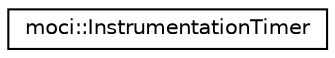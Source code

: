 digraph "Graphical Class Hierarchy"
{
 // INTERACTIVE_SVG=YES
  edge [fontname="Helvetica",fontsize="10",labelfontname="Helvetica",labelfontsize="10"];
  node [fontname="Helvetica",fontsize="10",shape=record];
  rankdir="LR";
  Node0 [label="moci::InstrumentationTimer",height=0.2,width=0.4,color="black", fillcolor="white", style="filled",URL="$classmoci_1_1InstrumentationTimer.html"];
}
